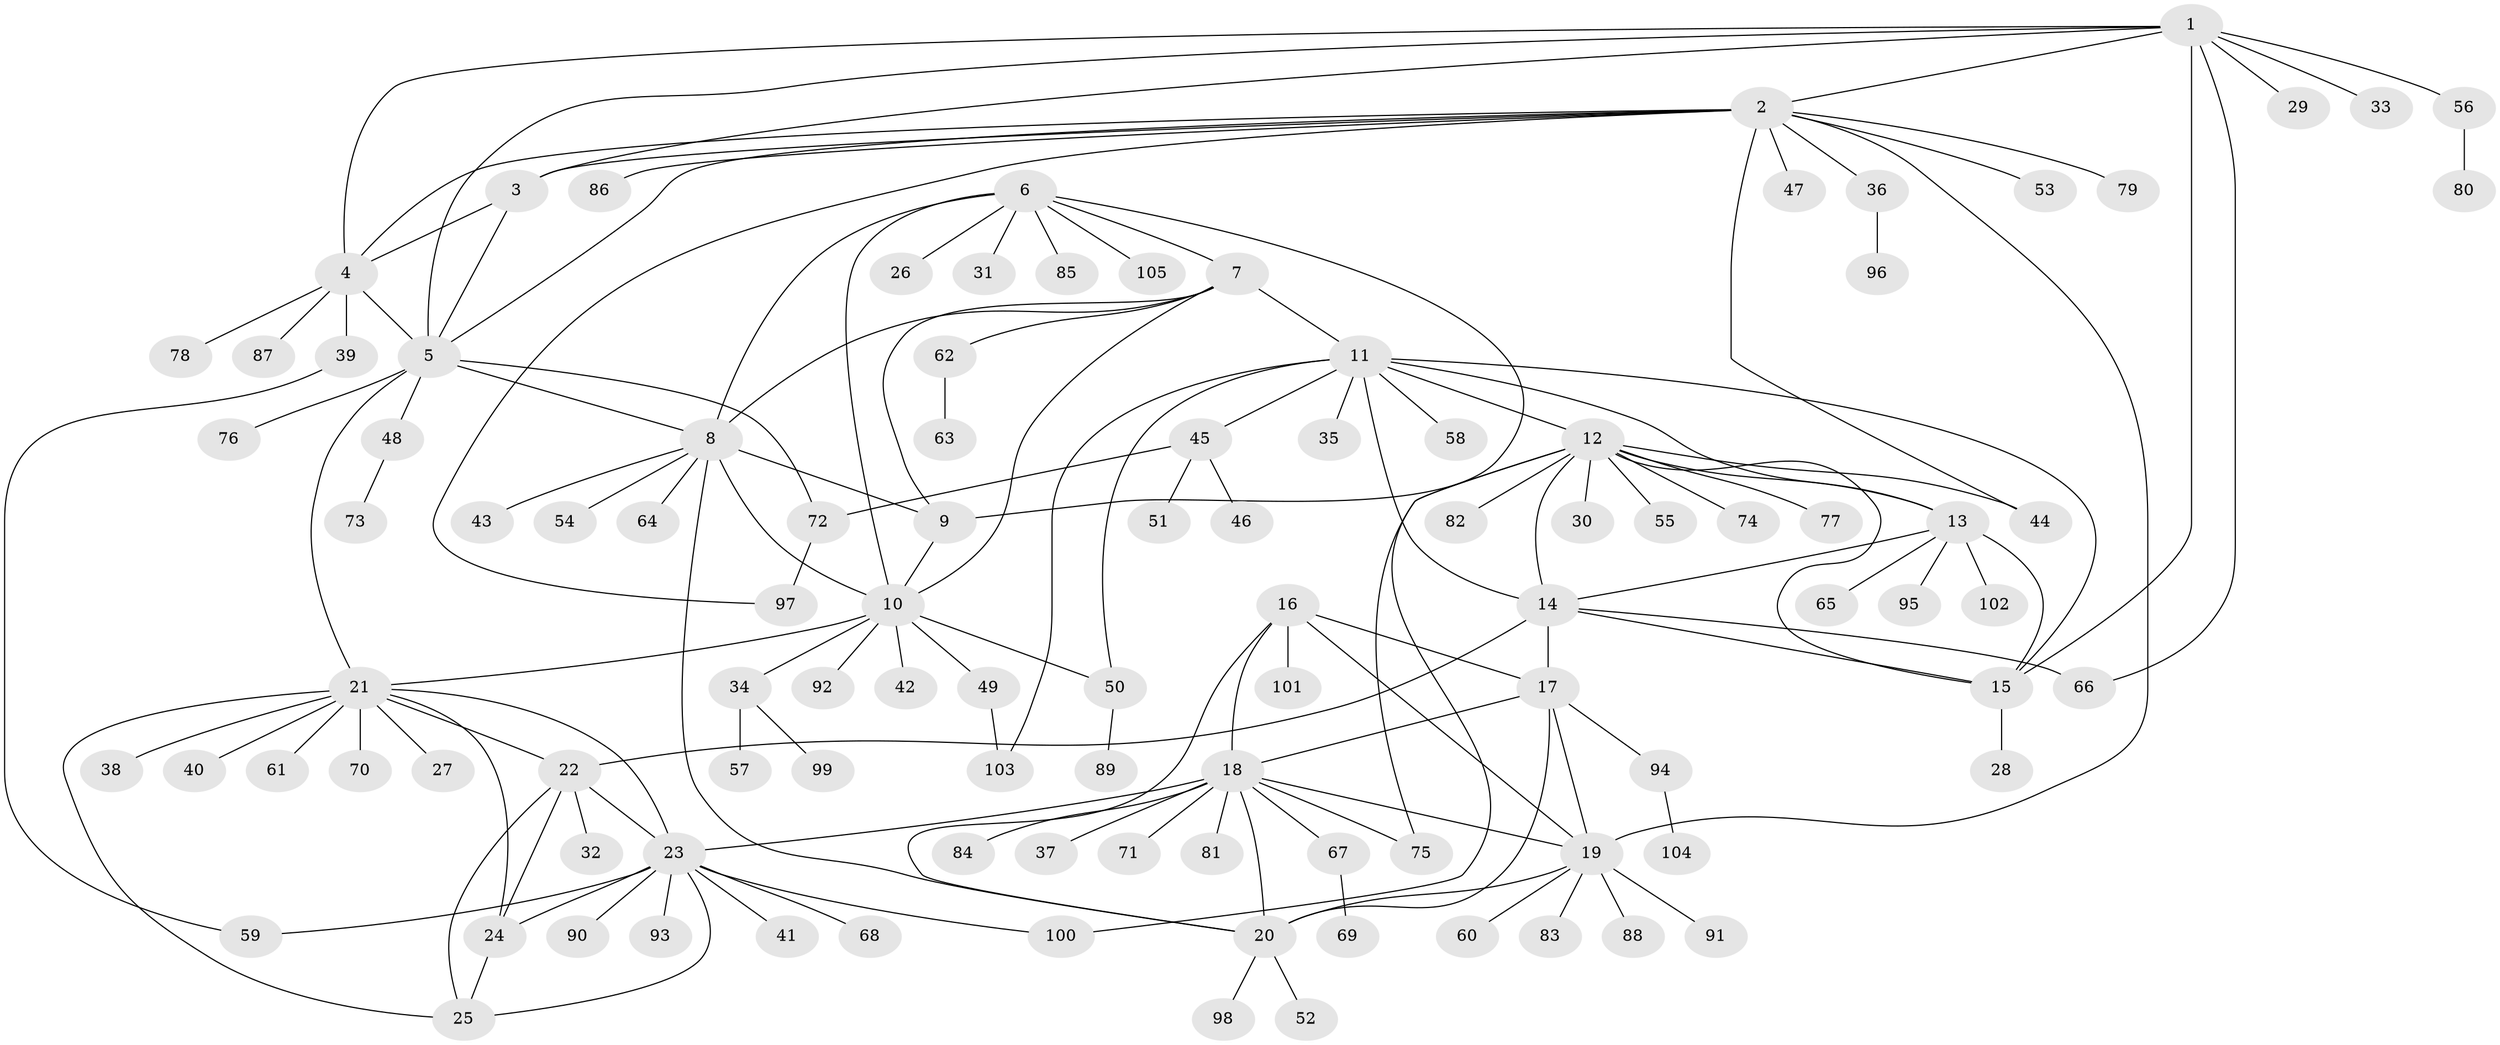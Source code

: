 // Generated by graph-tools (version 1.1) at 2025/15/03/09/25 04:15:54]
// undirected, 105 vertices, 149 edges
graph export_dot {
graph [start="1"]
  node [color=gray90,style=filled];
  1;
  2;
  3;
  4;
  5;
  6;
  7;
  8;
  9;
  10;
  11;
  12;
  13;
  14;
  15;
  16;
  17;
  18;
  19;
  20;
  21;
  22;
  23;
  24;
  25;
  26;
  27;
  28;
  29;
  30;
  31;
  32;
  33;
  34;
  35;
  36;
  37;
  38;
  39;
  40;
  41;
  42;
  43;
  44;
  45;
  46;
  47;
  48;
  49;
  50;
  51;
  52;
  53;
  54;
  55;
  56;
  57;
  58;
  59;
  60;
  61;
  62;
  63;
  64;
  65;
  66;
  67;
  68;
  69;
  70;
  71;
  72;
  73;
  74;
  75;
  76;
  77;
  78;
  79;
  80;
  81;
  82;
  83;
  84;
  85;
  86;
  87;
  88;
  89;
  90;
  91;
  92;
  93;
  94;
  95;
  96;
  97;
  98;
  99;
  100;
  101;
  102;
  103;
  104;
  105;
  1 -- 2;
  1 -- 3;
  1 -- 4;
  1 -- 5;
  1 -- 15;
  1 -- 29;
  1 -- 33;
  1 -- 56;
  1 -- 66;
  2 -- 3;
  2 -- 4;
  2 -- 5;
  2 -- 19;
  2 -- 36;
  2 -- 44;
  2 -- 47;
  2 -- 53;
  2 -- 79;
  2 -- 86;
  2 -- 97;
  3 -- 4;
  3 -- 5;
  4 -- 5;
  4 -- 39;
  4 -- 78;
  4 -- 87;
  5 -- 8;
  5 -- 21;
  5 -- 48;
  5 -- 72;
  5 -- 76;
  6 -- 7;
  6 -- 8;
  6 -- 9;
  6 -- 10;
  6 -- 26;
  6 -- 31;
  6 -- 85;
  6 -- 105;
  7 -- 8;
  7 -- 9;
  7 -- 10;
  7 -- 11;
  7 -- 62;
  8 -- 9;
  8 -- 10;
  8 -- 20;
  8 -- 43;
  8 -- 54;
  8 -- 64;
  9 -- 10;
  10 -- 21;
  10 -- 34;
  10 -- 42;
  10 -- 49;
  10 -- 50;
  10 -- 92;
  11 -- 12;
  11 -- 13;
  11 -- 14;
  11 -- 15;
  11 -- 35;
  11 -- 45;
  11 -- 50;
  11 -- 58;
  11 -- 103;
  12 -- 13;
  12 -- 14;
  12 -- 15;
  12 -- 30;
  12 -- 44;
  12 -- 55;
  12 -- 74;
  12 -- 75;
  12 -- 77;
  12 -- 82;
  12 -- 100;
  13 -- 14;
  13 -- 15;
  13 -- 65;
  13 -- 95;
  13 -- 102;
  14 -- 15;
  14 -- 17;
  14 -- 22;
  14 -- 66;
  15 -- 28;
  16 -- 17;
  16 -- 18;
  16 -- 19;
  16 -- 20;
  16 -- 101;
  17 -- 18;
  17 -- 19;
  17 -- 20;
  17 -- 94;
  18 -- 19;
  18 -- 20;
  18 -- 23;
  18 -- 37;
  18 -- 67;
  18 -- 71;
  18 -- 75;
  18 -- 81;
  18 -- 84;
  19 -- 20;
  19 -- 60;
  19 -- 83;
  19 -- 88;
  19 -- 91;
  20 -- 52;
  20 -- 98;
  21 -- 22;
  21 -- 23;
  21 -- 24;
  21 -- 25;
  21 -- 27;
  21 -- 38;
  21 -- 40;
  21 -- 61;
  21 -- 70;
  22 -- 23;
  22 -- 24;
  22 -- 25;
  22 -- 32;
  23 -- 24;
  23 -- 25;
  23 -- 41;
  23 -- 59;
  23 -- 68;
  23 -- 90;
  23 -- 93;
  23 -- 100;
  24 -- 25;
  34 -- 57;
  34 -- 99;
  36 -- 96;
  39 -- 59;
  45 -- 46;
  45 -- 51;
  45 -- 72;
  48 -- 73;
  49 -- 103;
  50 -- 89;
  56 -- 80;
  62 -- 63;
  67 -- 69;
  72 -- 97;
  94 -- 104;
}
